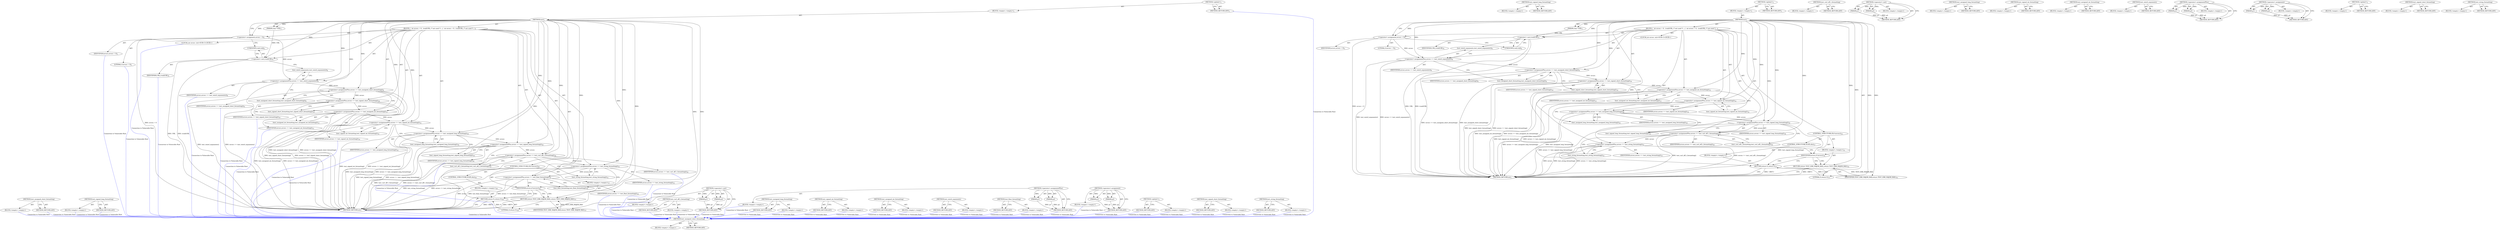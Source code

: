 digraph "test_string_formatting" {
vulnerable_91 [label=<(METHOD,test_unsigned_short_formatting)>];
vulnerable_92 [label=<(BLOCK,&lt;empty&gt;,&lt;empty&gt;)>];
vulnerable_93 [label=<(METHOD_RETURN,ANY)>];
vulnerable_106 [label=<(METHOD,test_signed_long_formatting)>];
vulnerable_107 [label=<(BLOCK,&lt;empty&gt;,&lt;empty&gt;)>];
vulnerable_108 [label=<(METHOD_RETURN,ANY)>];
vulnerable_6 [label=<(METHOD,&lt;global&gt;)<SUB>1</SUB>>];
vulnerable_7 [label=<(BLOCK,&lt;empty&gt;,&lt;empty&gt;)<SUB>1</SUB>>];
vulnerable_8 [label=<(METHOD,test)<SUB>1</SUB>>];
vulnerable_9 [label=<(PARAM,char *URL)<SUB>1</SUB>>];
vulnerable_10 [label=<(BLOCK,{
  int errors = 0;
  (void)URL; /* not used */...,{
  int errors = 0;
  (void)URL; /* not used */...)<SUB>2</SUB>>];
vulnerable_11 [label="<(LOCAL,int errors: int)<SUB>3</SUB>>"];
vulnerable_12 [label=<(&lt;operator&gt;.assignment,errors = 0)<SUB>3</SUB>>];
vulnerable_13 [label=<(IDENTIFIER,errors,errors = 0)<SUB>3</SUB>>];
vulnerable_14 [label=<(LITERAL,0,errors = 0)<SUB>3</SUB>>];
vulnerable_15 [label=<(&lt;operator&gt;.cast,(void)URL)<SUB>4</SUB>>];
vulnerable_16 [label=<(UNKNOWN,void,void)<SUB>4</SUB>>];
vulnerable_17 [label=<(IDENTIFIER,URL,(void)URL)<SUB>4</SUB>>];
vulnerable_18 [label=<(&lt;operator&gt;.assignmentPlus,errors += test_weird_arguments())<SUB>6</SUB>>];
vulnerable_19 [label=<(IDENTIFIER,errors,errors += test_weird_arguments())<SUB>6</SUB>>];
vulnerable_20 [label=<(test_weird_arguments,test_weird_arguments())<SUB>6</SUB>>];
vulnerable_21 [label=<(&lt;operator&gt;.assignmentPlus,errors += test_unsigned_short_formatting())<SUB>8</SUB>>];
vulnerable_22 [label=<(IDENTIFIER,errors,errors += test_unsigned_short_formatting())<SUB>8</SUB>>];
vulnerable_23 [label=<(test_unsigned_short_formatting,test_unsigned_short_formatting())<SUB>8</SUB>>];
vulnerable_24 [label=<(&lt;operator&gt;.assignmentPlus,errors += test_signed_short_formatting())<SUB>10</SUB>>];
vulnerable_25 [label=<(IDENTIFIER,errors,errors += test_signed_short_formatting())<SUB>10</SUB>>];
vulnerable_26 [label=<(test_signed_short_formatting,test_signed_short_formatting())<SUB>10</SUB>>];
vulnerable_27 [label=<(&lt;operator&gt;.assignmentPlus,errors += test_unsigned_int_formatting())<SUB>12</SUB>>];
vulnerable_28 [label=<(IDENTIFIER,errors,errors += test_unsigned_int_formatting())<SUB>12</SUB>>];
vulnerable_29 [label=<(test_unsigned_int_formatting,test_unsigned_int_formatting())<SUB>12</SUB>>];
vulnerable_30 [label=<(&lt;operator&gt;.assignmentPlus,errors += test_signed_int_formatting())<SUB>14</SUB>>];
vulnerable_31 [label=<(IDENTIFIER,errors,errors += test_signed_int_formatting())<SUB>14</SUB>>];
vulnerable_32 [label=<(test_signed_int_formatting,test_signed_int_formatting())<SUB>14</SUB>>];
vulnerable_33 [label=<(&lt;operator&gt;.assignmentPlus,errors += test_unsigned_long_formatting())<SUB>16</SUB>>];
vulnerable_34 [label=<(IDENTIFIER,errors,errors += test_unsigned_long_formatting())<SUB>16</SUB>>];
vulnerable_35 [label=<(test_unsigned_long_formatting,test_unsigned_long_formatting())<SUB>16</SUB>>];
vulnerable_36 [label=<(&lt;operator&gt;.assignmentPlus,errors += test_signed_long_formatting())<SUB>18</SUB>>];
vulnerable_37 [label=<(IDENTIFIER,errors,errors += test_signed_long_formatting())<SUB>18</SUB>>];
vulnerable_38 [label=<(test_signed_long_formatting,test_signed_long_formatting())<SUB>18</SUB>>];
vulnerable_39 [label=<(&lt;operator&gt;.assignmentPlus,errors += test_curl_off_t_formatting())<SUB>20</SUB>>];
vulnerable_40 [label=<(IDENTIFIER,errors,errors += test_curl_off_t_formatting())<SUB>20</SUB>>];
vulnerable_41 [label=<(test_curl_off_t_formatting,test_curl_off_t_formatting())<SUB>20</SUB>>];
vulnerable_42 [label=<(&lt;operator&gt;.assignmentPlus,errors += test_string_formatting())<SUB>22</SUB>>];
vulnerable_43 [label=<(IDENTIFIER,errors,errors += test_string_formatting())<SUB>22</SUB>>];
vulnerable_44 [label=<(test_string_formatting,test_string_formatting())<SUB>22</SUB>>];
vulnerable_45 [label=<(CONTROL_STRUCTURE,IF,if (errors))<SUB>24</SUB>>];
vulnerable_46 [label=<(IDENTIFIER,errors,if (errors))<SUB>24</SUB>>];
vulnerable_47 [label=<(BLOCK,&lt;empty&gt;,&lt;empty&gt;)<SUB>25</SUB>>];
vulnerable_48 [label=<(RETURN,return TEST_ERR_MAJOR_BAD;,return TEST_ERR_MAJOR_BAD;)<SUB>25</SUB>>];
vulnerable_49 [label=<(IDENTIFIER,TEST_ERR_MAJOR_BAD,return TEST_ERR_MAJOR_BAD;)<SUB>25</SUB>>];
vulnerable_50 [label=<(CONTROL_STRUCTURE,ELSE,else)<SUB>27</SUB>>];
vulnerable_51 [label=<(BLOCK,&lt;empty&gt;,&lt;empty&gt;)<SUB>27</SUB>>];
vulnerable_52 [label=<(RETURN,return 0;,return 0;)<SUB>27</SUB>>];
vulnerable_53 [label=<(LITERAL,0,return 0;)<SUB>27</SUB>>];
vulnerable_54 [label=<(METHOD_RETURN,int)<SUB>1</SUB>>];
vulnerable_56 [label=<(METHOD_RETURN,ANY)<SUB>1</SUB>>];
vulnerable_109 [label=<(METHOD,test_curl_off_t_formatting)>];
vulnerable_110 [label=<(BLOCK,&lt;empty&gt;,&lt;empty&gt;)>];
vulnerable_111 [label=<(METHOD_RETURN,ANY)>];
vulnerable_78 [label=<(METHOD,&lt;operator&gt;.cast)>];
vulnerable_79 [label=<(PARAM,p1)>];
vulnerable_80 [label=<(PARAM,p2)>];
vulnerable_81 [label=<(BLOCK,&lt;empty&gt;,&lt;empty&gt;)>];
vulnerable_82 [label=<(METHOD_RETURN,ANY)>];
vulnerable_103 [label=<(METHOD,test_unsigned_long_formatting)>];
vulnerable_104 [label=<(BLOCK,&lt;empty&gt;,&lt;empty&gt;)>];
vulnerable_105 [label=<(METHOD_RETURN,ANY)>];
vulnerable_100 [label=<(METHOD,test_signed_int_formatting)>];
vulnerable_101 [label=<(BLOCK,&lt;empty&gt;,&lt;empty&gt;)>];
vulnerable_102 [label=<(METHOD_RETURN,ANY)>];
vulnerable_97 [label=<(METHOD,test_unsigned_int_formatting)>];
vulnerable_98 [label=<(BLOCK,&lt;empty&gt;,&lt;empty&gt;)>];
vulnerable_99 [label=<(METHOD_RETURN,ANY)>];
vulnerable_88 [label=<(METHOD,test_weird_arguments)>];
vulnerable_89 [label=<(BLOCK,&lt;empty&gt;,&lt;empty&gt;)>];
vulnerable_90 [label=<(METHOD_RETURN,ANY)>];
vulnerable_83 [label=<(METHOD,&lt;operator&gt;.assignmentPlus)>];
vulnerable_84 [label=<(PARAM,p1)>];
vulnerable_85 [label=<(PARAM,p2)>];
vulnerable_86 [label=<(BLOCK,&lt;empty&gt;,&lt;empty&gt;)>];
vulnerable_87 [label=<(METHOD_RETURN,ANY)>];
vulnerable_73 [label=<(METHOD,&lt;operator&gt;.assignment)>];
vulnerable_74 [label=<(PARAM,p1)>];
vulnerable_75 [label=<(PARAM,p2)>];
vulnerable_76 [label=<(BLOCK,&lt;empty&gt;,&lt;empty&gt;)>];
vulnerable_77 [label=<(METHOD_RETURN,ANY)>];
vulnerable_67 [label=<(METHOD,&lt;global&gt;)<SUB>1</SUB>>];
vulnerable_68 [label=<(BLOCK,&lt;empty&gt;,&lt;empty&gt;)>];
vulnerable_69 [label=<(METHOD_RETURN,ANY)>];
vulnerable_94 [label=<(METHOD,test_signed_short_formatting)>];
vulnerable_95 [label=<(BLOCK,&lt;empty&gt;,&lt;empty&gt;)>];
vulnerable_96 [label=<(METHOD_RETURN,ANY)>];
vulnerable_112 [label=<(METHOD,test_string_formatting)>];
vulnerable_113 [label=<(BLOCK,&lt;empty&gt;,&lt;empty&gt;)>];
vulnerable_114 [label=<(METHOD_RETURN,ANY)>];
fixed_94 [label=<(METHOD,test_unsigned_short_formatting)>];
fixed_95 [label=<(BLOCK,&lt;empty&gt;,&lt;empty&gt;)>];
fixed_96 [label=<(METHOD_RETURN,ANY)>];
fixed_109 [label=<(METHOD,test_signed_long_formatting)>];
fixed_110 [label=<(BLOCK,&lt;empty&gt;,&lt;empty&gt;)>];
fixed_111 [label=<(METHOD_RETURN,ANY)>];
fixed_6 [label=<(METHOD,&lt;global&gt;)<SUB>1</SUB>>];
fixed_7 [label=<(BLOCK,&lt;empty&gt;,&lt;empty&gt;)<SUB>1</SUB>>];
fixed_8 [label=<(METHOD,test)<SUB>1</SUB>>];
fixed_9 [label=<(PARAM,char *URL)<SUB>1</SUB>>];
fixed_10 [label=<(BLOCK,{
  int errors = 0;
  (void)URL; /* not used */...,{
  int errors = 0;
  (void)URL; /* not used */...)<SUB>2</SUB>>];
fixed_11 [label="<(LOCAL,int errors: int)<SUB>3</SUB>>"];
fixed_12 [label=<(&lt;operator&gt;.assignment,errors = 0)<SUB>3</SUB>>];
fixed_13 [label=<(IDENTIFIER,errors,errors = 0)<SUB>3</SUB>>];
fixed_14 [label=<(LITERAL,0,errors = 0)<SUB>3</SUB>>];
fixed_15 [label=<(&lt;operator&gt;.cast,(void)URL)<SUB>4</SUB>>];
fixed_16 [label=<(UNKNOWN,void,void)<SUB>4</SUB>>];
fixed_17 [label=<(IDENTIFIER,URL,(void)URL)<SUB>4</SUB>>];
fixed_18 [label=<(&lt;operator&gt;.assignmentPlus,errors += test_weird_arguments())<SUB>6</SUB>>];
fixed_19 [label=<(IDENTIFIER,errors,errors += test_weird_arguments())<SUB>6</SUB>>];
fixed_20 [label=<(test_weird_arguments,test_weird_arguments())<SUB>6</SUB>>];
fixed_21 [label=<(&lt;operator&gt;.assignmentPlus,errors += test_unsigned_short_formatting())<SUB>8</SUB>>];
fixed_22 [label=<(IDENTIFIER,errors,errors += test_unsigned_short_formatting())<SUB>8</SUB>>];
fixed_23 [label=<(test_unsigned_short_formatting,test_unsigned_short_formatting())<SUB>8</SUB>>];
fixed_24 [label=<(&lt;operator&gt;.assignmentPlus,errors += test_signed_short_formatting())<SUB>10</SUB>>];
fixed_25 [label=<(IDENTIFIER,errors,errors += test_signed_short_formatting())<SUB>10</SUB>>];
fixed_26 [label=<(test_signed_short_formatting,test_signed_short_formatting())<SUB>10</SUB>>];
fixed_27 [label=<(&lt;operator&gt;.assignmentPlus,errors += test_unsigned_int_formatting())<SUB>12</SUB>>];
fixed_28 [label=<(IDENTIFIER,errors,errors += test_unsigned_int_formatting())<SUB>12</SUB>>];
fixed_29 [label=<(test_unsigned_int_formatting,test_unsigned_int_formatting())<SUB>12</SUB>>];
fixed_30 [label=<(&lt;operator&gt;.assignmentPlus,errors += test_signed_int_formatting())<SUB>14</SUB>>];
fixed_31 [label=<(IDENTIFIER,errors,errors += test_signed_int_formatting())<SUB>14</SUB>>];
fixed_32 [label=<(test_signed_int_formatting,test_signed_int_formatting())<SUB>14</SUB>>];
fixed_33 [label=<(&lt;operator&gt;.assignmentPlus,errors += test_unsigned_long_formatting())<SUB>16</SUB>>];
fixed_34 [label=<(IDENTIFIER,errors,errors += test_unsigned_long_formatting())<SUB>16</SUB>>];
fixed_35 [label=<(test_unsigned_long_formatting,test_unsigned_long_formatting())<SUB>16</SUB>>];
fixed_36 [label=<(&lt;operator&gt;.assignmentPlus,errors += test_signed_long_formatting())<SUB>18</SUB>>];
fixed_37 [label=<(IDENTIFIER,errors,errors += test_signed_long_formatting())<SUB>18</SUB>>];
fixed_38 [label=<(test_signed_long_formatting,test_signed_long_formatting())<SUB>18</SUB>>];
fixed_39 [label=<(&lt;operator&gt;.assignmentPlus,errors += test_curl_off_t_formatting())<SUB>20</SUB>>];
fixed_40 [label=<(IDENTIFIER,errors,errors += test_curl_off_t_formatting())<SUB>20</SUB>>];
fixed_41 [label=<(test_curl_off_t_formatting,test_curl_off_t_formatting())<SUB>20</SUB>>];
fixed_42 [label=<(&lt;operator&gt;.assignmentPlus,errors += test_string_formatting())<SUB>22</SUB>>];
fixed_43 [label=<(IDENTIFIER,errors,errors += test_string_formatting())<SUB>22</SUB>>];
fixed_44 [label=<(test_string_formatting,test_string_formatting())<SUB>22</SUB>>];
fixed_45 [label=<(&lt;operator&gt;.assignmentPlus,errors += test_float_formatting())<SUB>24</SUB>>];
fixed_46 [label=<(IDENTIFIER,errors,errors += test_float_formatting())<SUB>24</SUB>>];
fixed_47 [label=<(test_float_formatting,test_float_formatting())<SUB>24</SUB>>];
fixed_48 [label=<(CONTROL_STRUCTURE,IF,if (errors))<SUB>26</SUB>>];
fixed_49 [label=<(IDENTIFIER,errors,if (errors))<SUB>26</SUB>>];
fixed_50 [label=<(BLOCK,&lt;empty&gt;,&lt;empty&gt;)<SUB>27</SUB>>];
fixed_51 [label=<(RETURN,return TEST_ERR_MAJOR_BAD;,return TEST_ERR_MAJOR_BAD;)<SUB>27</SUB>>];
fixed_52 [label=<(IDENTIFIER,TEST_ERR_MAJOR_BAD,return TEST_ERR_MAJOR_BAD;)<SUB>27</SUB>>];
fixed_53 [label=<(CONTROL_STRUCTURE,ELSE,else)<SUB>29</SUB>>];
fixed_54 [label=<(BLOCK,&lt;empty&gt;,&lt;empty&gt;)<SUB>29</SUB>>];
fixed_55 [label=<(RETURN,return 0;,return 0;)<SUB>29</SUB>>];
fixed_56 [label=<(LITERAL,0,return 0;)<SUB>29</SUB>>];
fixed_57 [label=<(METHOD_RETURN,int)<SUB>1</SUB>>];
fixed_59 [label=<(METHOD_RETURN,ANY)<SUB>1</SUB>>];
fixed_112 [label=<(METHOD,test_curl_off_t_formatting)>];
fixed_113 [label=<(BLOCK,&lt;empty&gt;,&lt;empty&gt;)>];
fixed_114 [label=<(METHOD_RETURN,ANY)>];
fixed_81 [label=<(METHOD,&lt;operator&gt;.cast)>];
fixed_82 [label=<(PARAM,p1)>];
fixed_83 [label=<(PARAM,p2)>];
fixed_84 [label=<(BLOCK,&lt;empty&gt;,&lt;empty&gt;)>];
fixed_85 [label=<(METHOD_RETURN,ANY)>];
fixed_106 [label=<(METHOD,test_unsigned_long_formatting)>];
fixed_107 [label=<(BLOCK,&lt;empty&gt;,&lt;empty&gt;)>];
fixed_108 [label=<(METHOD_RETURN,ANY)>];
fixed_103 [label=<(METHOD,test_signed_int_formatting)>];
fixed_104 [label=<(BLOCK,&lt;empty&gt;,&lt;empty&gt;)>];
fixed_105 [label=<(METHOD_RETURN,ANY)>];
fixed_100 [label=<(METHOD,test_unsigned_int_formatting)>];
fixed_101 [label=<(BLOCK,&lt;empty&gt;,&lt;empty&gt;)>];
fixed_102 [label=<(METHOD_RETURN,ANY)>];
fixed_91 [label=<(METHOD,test_weird_arguments)>];
fixed_92 [label=<(BLOCK,&lt;empty&gt;,&lt;empty&gt;)>];
fixed_93 [label=<(METHOD_RETURN,ANY)>];
fixed_118 [label=<(METHOD,test_float_formatting)>];
fixed_119 [label=<(BLOCK,&lt;empty&gt;,&lt;empty&gt;)>];
fixed_120 [label=<(METHOD_RETURN,ANY)>];
fixed_86 [label=<(METHOD,&lt;operator&gt;.assignmentPlus)>];
fixed_87 [label=<(PARAM,p1)>];
fixed_88 [label=<(PARAM,p2)>];
fixed_89 [label=<(BLOCK,&lt;empty&gt;,&lt;empty&gt;)>];
fixed_90 [label=<(METHOD_RETURN,ANY)>];
fixed_76 [label=<(METHOD,&lt;operator&gt;.assignment)>];
fixed_77 [label=<(PARAM,p1)>];
fixed_78 [label=<(PARAM,p2)>];
fixed_79 [label=<(BLOCK,&lt;empty&gt;,&lt;empty&gt;)>];
fixed_80 [label=<(METHOD_RETURN,ANY)>];
fixed_70 [label=<(METHOD,&lt;global&gt;)<SUB>1</SUB>>];
fixed_71 [label=<(BLOCK,&lt;empty&gt;,&lt;empty&gt;)>];
fixed_72 [label=<(METHOD_RETURN,ANY)>];
fixed_97 [label=<(METHOD,test_signed_short_formatting)>];
fixed_98 [label=<(BLOCK,&lt;empty&gt;,&lt;empty&gt;)>];
fixed_99 [label=<(METHOD_RETURN,ANY)>];
fixed_115 [label=<(METHOD,test_string_formatting)>];
fixed_116 [label=<(BLOCK,&lt;empty&gt;,&lt;empty&gt;)>];
fixed_117 [label=<(METHOD_RETURN,ANY)>];
vulnerable_91 -> vulnerable_92  [key=0, label="AST: "];
vulnerable_91 -> vulnerable_93  [key=0, label="AST: "];
vulnerable_91 -> vulnerable_93  [key=1, label="CFG: "];
vulnerable_106 -> vulnerable_107  [key=0, label="AST: "];
vulnerable_106 -> vulnerable_108  [key=0, label="AST: "];
vulnerable_106 -> vulnerable_108  [key=1, label="CFG: "];
vulnerable_6 -> vulnerable_7  [key=0, label="AST: "];
vulnerable_6 -> vulnerable_56  [key=0, label="AST: "];
vulnerable_6 -> vulnerable_56  [key=1, label="CFG: "];
vulnerable_7 -> vulnerable_8  [key=0, label="AST: "];
vulnerable_8 -> vulnerable_9  [key=0, label="AST: "];
vulnerable_8 -> vulnerable_9  [key=1, label="DDG: "];
vulnerable_8 -> vulnerable_10  [key=0, label="AST: "];
vulnerable_8 -> vulnerable_54  [key=0, label="AST: "];
vulnerable_8 -> vulnerable_12  [key=0, label="CFG: "];
vulnerable_8 -> vulnerable_12  [key=1, label="DDG: "];
vulnerable_8 -> vulnerable_15  [key=0, label="DDG: "];
vulnerable_8 -> vulnerable_18  [key=0, label="DDG: "];
vulnerable_8 -> vulnerable_21  [key=0, label="DDG: "];
vulnerable_8 -> vulnerable_24  [key=0, label="DDG: "];
vulnerable_8 -> vulnerable_27  [key=0, label="DDG: "];
vulnerable_8 -> vulnerable_30  [key=0, label="DDG: "];
vulnerable_8 -> vulnerable_33  [key=0, label="DDG: "];
vulnerable_8 -> vulnerable_36  [key=0, label="DDG: "];
vulnerable_8 -> vulnerable_39  [key=0, label="DDG: "];
vulnerable_8 -> vulnerable_42  [key=0, label="DDG: "];
vulnerable_8 -> vulnerable_46  [key=0, label="DDG: "];
vulnerable_8 -> vulnerable_48  [key=0, label="DDG: "];
vulnerable_8 -> vulnerable_49  [key=0, label="DDG: "];
vulnerable_8 -> vulnerable_52  [key=0, label="DDG: "];
vulnerable_8 -> vulnerable_53  [key=0, label="DDG: "];
vulnerable_9 -> vulnerable_15  [key=0, label="DDG: URL"];
vulnerable_10 -> vulnerable_11  [key=0, label="AST: "];
vulnerable_10 -> vulnerable_12  [key=0, label="AST: "];
vulnerable_10 -> vulnerable_15  [key=0, label="AST: "];
vulnerable_10 -> vulnerable_18  [key=0, label="AST: "];
vulnerable_10 -> vulnerable_21  [key=0, label="AST: "];
vulnerable_10 -> vulnerable_24  [key=0, label="AST: "];
vulnerable_10 -> vulnerable_27  [key=0, label="AST: "];
vulnerable_10 -> vulnerable_30  [key=0, label="AST: "];
vulnerable_10 -> vulnerable_33  [key=0, label="AST: "];
vulnerable_10 -> vulnerable_36  [key=0, label="AST: "];
vulnerable_10 -> vulnerable_39  [key=0, label="AST: "];
vulnerable_10 -> vulnerable_42  [key=0, label="AST: "];
vulnerable_10 -> vulnerable_45  [key=0, label="AST: "];
vulnerable_12 -> vulnerable_13  [key=0, label="AST: "];
vulnerable_12 -> vulnerable_14  [key=0, label="AST: "];
vulnerable_12 -> vulnerable_16  [key=0, label="CFG: "];
vulnerable_12 -> vulnerable_54  [key=0, label="DDG: errors = 0"];
vulnerable_12 -> vulnerable_18  [key=0, label="DDG: errors"];
vulnerable_15 -> vulnerable_16  [key=0, label="AST: "];
vulnerable_15 -> vulnerable_17  [key=0, label="AST: "];
vulnerable_15 -> vulnerable_20  [key=0, label="CFG: "];
vulnerable_15 -> vulnerable_54  [key=0, label="DDG: URL"];
vulnerable_15 -> vulnerable_54  [key=1, label="DDG: (void)URL"];
vulnerable_16 -> vulnerable_15  [key=0, label="CFG: "];
vulnerable_18 -> vulnerable_19  [key=0, label="AST: "];
vulnerable_18 -> vulnerable_20  [key=0, label="AST: "];
vulnerable_18 -> vulnerable_23  [key=0, label="CFG: "];
vulnerable_18 -> vulnerable_54  [key=0, label="DDG: test_weird_arguments()"];
vulnerable_18 -> vulnerable_54  [key=1, label="DDG: errors += test_weird_arguments()"];
vulnerable_18 -> vulnerable_21  [key=0, label="DDG: errors"];
vulnerable_20 -> vulnerable_18  [key=0, label="CFG: "];
vulnerable_21 -> vulnerable_22  [key=0, label="AST: "];
vulnerable_21 -> vulnerable_23  [key=0, label="AST: "];
vulnerable_21 -> vulnerable_26  [key=0, label="CFG: "];
vulnerable_21 -> vulnerable_54  [key=0, label="DDG: test_unsigned_short_formatting()"];
vulnerable_21 -> vulnerable_54  [key=1, label="DDG: errors += test_unsigned_short_formatting()"];
vulnerable_21 -> vulnerable_24  [key=0, label="DDG: errors"];
vulnerable_23 -> vulnerable_21  [key=0, label="CFG: "];
vulnerable_24 -> vulnerable_25  [key=0, label="AST: "];
vulnerable_24 -> vulnerable_26  [key=0, label="AST: "];
vulnerable_24 -> vulnerable_29  [key=0, label="CFG: "];
vulnerable_24 -> vulnerable_54  [key=0, label="DDG: test_signed_short_formatting()"];
vulnerable_24 -> vulnerable_54  [key=1, label="DDG: errors += test_signed_short_formatting()"];
vulnerable_24 -> vulnerable_27  [key=0, label="DDG: errors"];
vulnerable_26 -> vulnerable_24  [key=0, label="CFG: "];
vulnerable_27 -> vulnerable_28  [key=0, label="AST: "];
vulnerable_27 -> vulnerable_29  [key=0, label="AST: "];
vulnerable_27 -> vulnerable_32  [key=0, label="CFG: "];
vulnerable_27 -> vulnerable_54  [key=0, label="DDG: test_unsigned_int_formatting()"];
vulnerable_27 -> vulnerable_54  [key=1, label="DDG: errors += test_unsigned_int_formatting()"];
vulnerable_27 -> vulnerable_30  [key=0, label="DDG: errors"];
vulnerable_29 -> vulnerable_27  [key=0, label="CFG: "];
vulnerable_30 -> vulnerable_31  [key=0, label="AST: "];
vulnerable_30 -> vulnerable_32  [key=0, label="AST: "];
vulnerable_30 -> vulnerable_35  [key=0, label="CFG: "];
vulnerable_30 -> vulnerable_54  [key=0, label="DDG: test_signed_int_formatting()"];
vulnerable_30 -> vulnerable_54  [key=1, label="DDG: errors += test_signed_int_formatting()"];
vulnerable_30 -> vulnerable_33  [key=0, label="DDG: errors"];
vulnerable_32 -> vulnerable_30  [key=0, label="CFG: "];
vulnerable_33 -> vulnerable_34  [key=0, label="AST: "];
vulnerable_33 -> vulnerable_35  [key=0, label="AST: "];
vulnerable_33 -> vulnerable_38  [key=0, label="CFG: "];
vulnerable_33 -> vulnerable_54  [key=0, label="DDG: test_unsigned_long_formatting()"];
vulnerable_33 -> vulnerable_54  [key=1, label="DDG: errors += test_unsigned_long_formatting()"];
vulnerable_33 -> vulnerable_36  [key=0, label="DDG: errors"];
vulnerable_35 -> vulnerable_33  [key=0, label="CFG: "];
vulnerable_36 -> vulnerable_37  [key=0, label="AST: "];
vulnerable_36 -> vulnerable_38  [key=0, label="AST: "];
vulnerable_36 -> vulnerable_41  [key=0, label="CFG: "];
vulnerable_36 -> vulnerable_54  [key=0, label="DDG: test_signed_long_formatting()"];
vulnerable_36 -> vulnerable_54  [key=1, label="DDG: errors += test_signed_long_formatting()"];
vulnerable_36 -> vulnerable_39  [key=0, label="DDG: errors"];
vulnerable_38 -> vulnerable_36  [key=0, label="CFG: "];
vulnerable_39 -> vulnerable_40  [key=0, label="AST: "];
vulnerable_39 -> vulnerable_41  [key=0, label="AST: "];
vulnerable_39 -> vulnerable_44  [key=0, label="CFG: "];
vulnerable_39 -> vulnerable_54  [key=0, label="DDG: test_curl_off_t_formatting()"];
vulnerable_39 -> vulnerable_54  [key=1, label="DDG: errors += test_curl_off_t_formatting()"];
vulnerable_39 -> vulnerable_42  [key=0, label="DDG: errors"];
vulnerable_41 -> vulnerable_39  [key=0, label="CFG: "];
vulnerable_42 -> vulnerable_43  [key=0, label="AST: "];
vulnerable_42 -> vulnerable_44  [key=0, label="AST: "];
vulnerable_42 -> vulnerable_46  [key=0, label="CFG: "];
vulnerable_42 -> vulnerable_54  [key=0, label="DDG: errors"];
vulnerable_42 -> vulnerable_54  [key=1, label="DDG: test_string_formatting()"];
vulnerable_42 -> vulnerable_54  [key=2, label="DDG: errors += test_string_formatting()"];
vulnerable_44 -> vulnerable_42  [key=0, label="CFG: "];
vulnerable_45 -> vulnerable_46  [key=0, label="AST: "];
vulnerable_45 -> vulnerable_47  [key=0, label="AST: "];
vulnerable_45 -> vulnerable_50  [key=0, label="AST: "];
vulnerable_46 -> vulnerable_48  [key=0, label="CFG: "];
vulnerable_46 -> vulnerable_48  [key=1, label="CDG: "];
vulnerable_46 -> vulnerable_52  [key=0, label="CFG: "];
vulnerable_46 -> vulnerable_52  [key=1, label="CDG: "];
vulnerable_47 -> vulnerable_48  [key=0, label="AST: "];
vulnerable_48 -> vulnerable_49  [key=0, label="AST: "];
vulnerable_48 -> vulnerable_54  [key=0, label="CFG: "];
vulnerable_48 -> vulnerable_54  [key=1, label="DDG: &lt;RET&gt;"];
vulnerable_49 -> vulnerable_48  [key=0, label="DDG: TEST_ERR_MAJOR_BAD"];
vulnerable_50 -> vulnerable_51  [key=0, label="AST: "];
vulnerable_51 -> vulnerable_52  [key=0, label="AST: "];
vulnerable_52 -> vulnerable_53  [key=0, label="AST: "];
vulnerable_52 -> vulnerable_54  [key=0, label="CFG: "];
vulnerable_52 -> vulnerable_54  [key=1, label="DDG: &lt;RET&gt;"];
vulnerable_53 -> vulnerable_52  [key=0, label="DDG: 0"];
vulnerable_109 -> vulnerable_110  [key=0, label="AST: "];
vulnerable_109 -> vulnerable_111  [key=0, label="AST: "];
vulnerable_109 -> vulnerable_111  [key=1, label="CFG: "];
vulnerable_78 -> vulnerable_79  [key=0, label="AST: "];
vulnerable_78 -> vulnerable_79  [key=1, label="DDG: "];
vulnerable_78 -> vulnerable_81  [key=0, label="AST: "];
vulnerable_78 -> vulnerable_80  [key=0, label="AST: "];
vulnerable_78 -> vulnerable_80  [key=1, label="DDG: "];
vulnerable_78 -> vulnerable_82  [key=0, label="AST: "];
vulnerable_78 -> vulnerable_82  [key=1, label="CFG: "];
vulnerable_79 -> vulnerable_82  [key=0, label="DDG: p1"];
vulnerable_80 -> vulnerable_82  [key=0, label="DDG: p2"];
vulnerable_103 -> vulnerable_104  [key=0, label="AST: "];
vulnerable_103 -> vulnerable_105  [key=0, label="AST: "];
vulnerable_103 -> vulnerable_105  [key=1, label="CFG: "];
vulnerable_100 -> vulnerable_101  [key=0, label="AST: "];
vulnerable_100 -> vulnerable_102  [key=0, label="AST: "];
vulnerable_100 -> vulnerable_102  [key=1, label="CFG: "];
vulnerable_97 -> vulnerable_98  [key=0, label="AST: "];
vulnerable_97 -> vulnerable_99  [key=0, label="AST: "];
vulnerable_97 -> vulnerable_99  [key=1, label="CFG: "];
vulnerable_88 -> vulnerable_89  [key=0, label="AST: "];
vulnerable_88 -> vulnerable_90  [key=0, label="AST: "];
vulnerable_88 -> vulnerable_90  [key=1, label="CFG: "];
vulnerable_83 -> vulnerable_84  [key=0, label="AST: "];
vulnerable_83 -> vulnerable_84  [key=1, label="DDG: "];
vulnerable_83 -> vulnerable_86  [key=0, label="AST: "];
vulnerable_83 -> vulnerable_85  [key=0, label="AST: "];
vulnerable_83 -> vulnerable_85  [key=1, label="DDG: "];
vulnerable_83 -> vulnerable_87  [key=0, label="AST: "];
vulnerable_83 -> vulnerable_87  [key=1, label="CFG: "];
vulnerable_84 -> vulnerable_87  [key=0, label="DDG: p1"];
vulnerable_85 -> vulnerable_87  [key=0, label="DDG: p2"];
vulnerable_73 -> vulnerable_74  [key=0, label="AST: "];
vulnerable_73 -> vulnerable_74  [key=1, label="DDG: "];
vulnerable_73 -> vulnerable_76  [key=0, label="AST: "];
vulnerable_73 -> vulnerable_75  [key=0, label="AST: "];
vulnerable_73 -> vulnerable_75  [key=1, label="DDG: "];
vulnerable_73 -> vulnerable_77  [key=0, label="AST: "];
vulnerable_73 -> vulnerable_77  [key=1, label="CFG: "];
vulnerable_74 -> vulnerable_77  [key=0, label="DDG: p1"];
vulnerable_75 -> vulnerable_77  [key=0, label="DDG: p2"];
vulnerable_67 -> vulnerable_68  [key=0, label="AST: "];
vulnerable_67 -> vulnerable_69  [key=0, label="AST: "];
vulnerable_67 -> vulnerable_69  [key=1, label="CFG: "];
vulnerable_94 -> vulnerable_95  [key=0, label="AST: "];
vulnerable_94 -> vulnerable_96  [key=0, label="AST: "];
vulnerable_94 -> vulnerable_96  [key=1, label="CFG: "];
vulnerable_112 -> vulnerable_113  [key=0, label="AST: "];
vulnerable_112 -> vulnerable_114  [key=0, label="AST: "];
vulnerable_112 -> vulnerable_114  [key=1, label="CFG: "];
fixed_94 -> fixed_95  [key=0, label="AST: "];
fixed_94 -> fixed_96  [key=0, label="AST: "];
fixed_94 -> fixed_96  [key=1, label="CFG: "];
fixed_95 -> vulnerable_91  [color=blue, key=0, label="Connection to Vulnerable Root", penwidth="2.0", style=dashed];
fixed_96 -> vulnerable_91  [color=blue, key=0, label="Connection to Vulnerable Root", penwidth="2.0", style=dashed];
fixed_109 -> fixed_110  [key=0, label="AST: "];
fixed_109 -> fixed_111  [key=0, label="AST: "];
fixed_109 -> fixed_111  [key=1, label="CFG: "];
fixed_110 -> vulnerable_91  [color=blue, key=0, label="Connection to Vulnerable Root", penwidth="2.0", style=dashed];
fixed_111 -> vulnerable_91  [color=blue, key=0, label="Connection to Vulnerable Root", penwidth="2.0", style=dashed];
fixed_6 -> fixed_7  [key=0, label="AST: "];
fixed_6 -> fixed_59  [key=0, label="AST: "];
fixed_6 -> fixed_59  [key=1, label="CFG: "];
fixed_7 -> fixed_8  [key=0, label="AST: "];
fixed_8 -> fixed_9  [key=0, label="AST: "];
fixed_8 -> fixed_9  [key=1, label="DDG: "];
fixed_8 -> fixed_10  [key=0, label="AST: "];
fixed_8 -> fixed_57  [key=0, label="AST: "];
fixed_8 -> fixed_12  [key=0, label="CFG: "];
fixed_8 -> fixed_12  [key=1, label="DDG: "];
fixed_8 -> fixed_15  [key=0, label="DDG: "];
fixed_8 -> fixed_18  [key=0, label="DDG: "];
fixed_8 -> fixed_21  [key=0, label="DDG: "];
fixed_8 -> fixed_24  [key=0, label="DDG: "];
fixed_8 -> fixed_27  [key=0, label="DDG: "];
fixed_8 -> fixed_30  [key=0, label="DDG: "];
fixed_8 -> fixed_33  [key=0, label="DDG: "];
fixed_8 -> fixed_36  [key=0, label="DDG: "];
fixed_8 -> fixed_39  [key=0, label="DDG: "];
fixed_8 -> fixed_42  [key=0, label="DDG: "];
fixed_8 -> fixed_45  [key=0, label="DDG: "];
fixed_8 -> fixed_49  [key=0, label="DDG: "];
fixed_8 -> fixed_51  [key=0, label="DDG: "];
fixed_8 -> fixed_52  [key=0, label="DDG: "];
fixed_8 -> fixed_55  [key=0, label="DDG: "];
fixed_8 -> fixed_56  [key=0, label="DDG: "];
fixed_9 -> fixed_15  [key=0, label="DDG: URL"];
fixed_10 -> fixed_11  [key=0, label="AST: "];
fixed_10 -> fixed_12  [key=0, label="AST: "];
fixed_10 -> fixed_15  [key=0, label="AST: "];
fixed_10 -> fixed_18  [key=0, label="AST: "];
fixed_10 -> fixed_21  [key=0, label="AST: "];
fixed_10 -> fixed_24  [key=0, label="AST: "];
fixed_10 -> fixed_27  [key=0, label="AST: "];
fixed_10 -> fixed_30  [key=0, label="AST: "];
fixed_10 -> fixed_33  [key=0, label="AST: "];
fixed_10 -> fixed_36  [key=0, label="AST: "];
fixed_10 -> fixed_39  [key=0, label="AST: "];
fixed_10 -> fixed_42  [key=0, label="AST: "];
fixed_10 -> fixed_45  [key=0, label="AST: "];
fixed_10 -> fixed_48  [key=0, label="AST: "];
fixed_11 -> vulnerable_91  [color=blue, key=0, label="Connection to Vulnerable Root", penwidth="2.0", style=dashed];
fixed_12 -> fixed_13  [key=0, label="AST: "];
fixed_12 -> fixed_14  [key=0, label="AST: "];
fixed_12 -> fixed_16  [key=0, label="CFG: "];
fixed_12 -> fixed_57  [key=0, label="DDG: errors = 0"];
fixed_12 -> fixed_18  [key=0, label="DDG: errors"];
fixed_13 -> vulnerable_91  [color=blue, key=0, label="Connection to Vulnerable Root", penwidth="2.0", style=dashed];
fixed_14 -> vulnerable_91  [color=blue, key=0, label="Connection to Vulnerable Root", penwidth="2.0", style=dashed];
fixed_15 -> fixed_16  [key=0, label="AST: "];
fixed_15 -> fixed_17  [key=0, label="AST: "];
fixed_15 -> fixed_20  [key=0, label="CFG: "];
fixed_15 -> fixed_57  [key=0, label="DDG: URL"];
fixed_15 -> fixed_57  [key=1, label="DDG: (void)URL"];
fixed_16 -> fixed_15  [key=0, label="CFG: "];
fixed_17 -> vulnerable_91  [color=blue, key=0, label="Connection to Vulnerable Root", penwidth="2.0", style=dashed];
fixed_18 -> fixed_19  [key=0, label="AST: "];
fixed_18 -> fixed_20  [key=0, label="AST: "];
fixed_18 -> fixed_23  [key=0, label="CFG: "];
fixed_18 -> fixed_57  [key=0, label="DDG: test_weird_arguments()"];
fixed_18 -> fixed_57  [key=1, label="DDG: errors += test_weird_arguments()"];
fixed_18 -> fixed_21  [key=0, label="DDG: errors"];
fixed_19 -> vulnerable_91  [color=blue, key=0, label="Connection to Vulnerable Root", penwidth="2.0", style=dashed];
fixed_20 -> fixed_18  [key=0, label="CFG: "];
fixed_21 -> fixed_22  [key=0, label="AST: "];
fixed_21 -> fixed_23  [key=0, label="AST: "];
fixed_21 -> fixed_26  [key=0, label="CFG: "];
fixed_21 -> fixed_57  [key=0, label="DDG: test_unsigned_short_formatting()"];
fixed_21 -> fixed_57  [key=1, label="DDG: errors += test_unsigned_short_formatting()"];
fixed_21 -> fixed_24  [key=0, label="DDG: errors"];
fixed_22 -> vulnerable_91  [color=blue, key=0, label="Connection to Vulnerable Root", penwidth="2.0", style=dashed];
fixed_23 -> fixed_21  [key=0, label="CFG: "];
fixed_24 -> fixed_25  [key=0, label="AST: "];
fixed_24 -> fixed_26  [key=0, label="AST: "];
fixed_24 -> fixed_29  [key=0, label="CFG: "];
fixed_24 -> fixed_57  [key=0, label="DDG: test_signed_short_formatting()"];
fixed_24 -> fixed_57  [key=1, label="DDG: errors += test_signed_short_formatting()"];
fixed_24 -> fixed_27  [key=0, label="DDG: errors"];
fixed_25 -> vulnerable_91  [color=blue, key=0, label="Connection to Vulnerable Root", penwidth="2.0", style=dashed];
fixed_26 -> fixed_24  [key=0, label="CFG: "];
fixed_27 -> fixed_28  [key=0, label="AST: "];
fixed_27 -> fixed_29  [key=0, label="AST: "];
fixed_27 -> fixed_32  [key=0, label="CFG: "];
fixed_27 -> fixed_57  [key=0, label="DDG: test_unsigned_int_formatting()"];
fixed_27 -> fixed_57  [key=1, label="DDG: errors += test_unsigned_int_formatting()"];
fixed_27 -> fixed_30  [key=0, label="DDG: errors"];
fixed_28 -> vulnerable_91  [color=blue, key=0, label="Connection to Vulnerable Root", penwidth="2.0", style=dashed];
fixed_29 -> fixed_27  [key=0, label="CFG: "];
fixed_30 -> fixed_31  [key=0, label="AST: "];
fixed_30 -> fixed_32  [key=0, label="AST: "];
fixed_30 -> fixed_35  [key=0, label="CFG: "];
fixed_30 -> fixed_57  [key=0, label="DDG: test_signed_int_formatting()"];
fixed_30 -> fixed_57  [key=1, label="DDG: errors += test_signed_int_formatting()"];
fixed_30 -> fixed_33  [key=0, label="DDG: errors"];
fixed_31 -> vulnerable_91  [color=blue, key=0, label="Connection to Vulnerable Root", penwidth="2.0", style=dashed];
fixed_32 -> fixed_30  [key=0, label="CFG: "];
fixed_33 -> fixed_34  [key=0, label="AST: "];
fixed_33 -> fixed_35  [key=0, label="AST: "];
fixed_33 -> fixed_38  [key=0, label="CFG: "];
fixed_33 -> fixed_57  [key=0, label="DDG: test_unsigned_long_formatting()"];
fixed_33 -> fixed_57  [key=1, label="DDG: errors += test_unsigned_long_formatting()"];
fixed_33 -> fixed_36  [key=0, label="DDG: errors"];
fixed_34 -> vulnerable_91  [color=blue, key=0, label="Connection to Vulnerable Root", penwidth="2.0", style=dashed];
fixed_35 -> fixed_33  [key=0, label="CFG: "];
fixed_36 -> fixed_37  [key=0, label="AST: "];
fixed_36 -> fixed_38  [key=0, label="AST: "];
fixed_36 -> fixed_41  [key=0, label="CFG: "];
fixed_36 -> fixed_57  [key=0, label="DDG: test_signed_long_formatting()"];
fixed_36 -> fixed_57  [key=1, label="DDG: errors += test_signed_long_formatting()"];
fixed_36 -> fixed_39  [key=0, label="DDG: errors"];
fixed_37 -> vulnerable_91  [color=blue, key=0, label="Connection to Vulnerable Root", penwidth="2.0", style=dashed];
fixed_38 -> fixed_36  [key=0, label="CFG: "];
fixed_39 -> fixed_40  [key=0, label="AST: "];
fixed_39 -> fixed_41  [key=0, label="AST: "];
fixed_39 -> fixed_44  [key=0, label="CFG: "];
fixed_39 -> fixed_57  [key=0, label="DDG: test_curl_off_t_formatting()"];
fixed_39 -> fixed_57  [key=1, label="DDG: errors += test_curl_off_t_formatting()"];
fixed_39 -> fixed_42  [key=0, label="DDG: errors"];
fixed_40 -> vulnerable_91  [color=blue, key=0, label="Connection to Vulnerable Root", penwidth="2.0", style=dashed];
fixed_41 -> fixed_39  [key=0, label="CFG: "];
fixed_42 -> fixed_43  [key=0, label="AST: "];
fixed_42 -> fixed_44  [key=0, label="AST: "];
fixed_42 -> fixed_47  [key=0, label="CFG: "];
fixed_42 -> fixed_57  [key=0, label="DDG: test_string_formatting()"];
fixed_42 -> fixed_57  [key=1, label="DDG: errors += test_string_formatting()"];
fixed_42 -> fixed_45  [key=0, label="DDG: errors"];
fixed_43 -> vulnerable_91  [color=blue, key=0, label="Connection to Vulnerable Root", penwidth="2.0", style=dashed];
fixed_44 -> fixed_42  [key=0, label="CFG: "];
fixed_45 -> fixed_46  [key=0, label="AST: "];
fixed_45 -> fixed_47  [key=0, label="AST: "];
fixed_45 -> fixed_49  [key=0, label="CFG: "];
fixed_45 -> fixed_57  [key=0, label="DDG: errors"];
fixed_45 -> fixed_57  [key=1, label="DDG: test_float_formatting()"];
fixed_45 -> fixed_57  [key=2, label="DDG: errors += test_float_formatting()"];
fixed_46 -> vulnerable_91  [color=blue, key=0, label="Connection to Vulnerable Root", penwidth="2.0", style=dashed];
fixed_47 -> fixed_45  [key=0, label="CFG: "];
fixed_48 -> fixed_49  [key=0, label="AST: "];
fixed_48 -> fixed_50  [key=0, label="AST: "];
fixed_48 -> fixed_53  [key=0, label="AST: "];
fixed_49 -> fixed_51  [key=0, label="CFG: "];
fixed_49 -> fixed_51  [key=1, label="CDG: "];
fixed_49 -> fixed_55  [key=0, label="CFG: "];
fixed_49 -> fixed_55  [key=1, label="CDG: "];
fixed_50 -> fixed_51  [key=0, label="AST: "];
fixed_51 -> fixed_52  [key=0, label="AST: "];
fixed_51 -> fixed_57  [key=0, label="CFG: "];
fixed_51 -> fixed_57  [key=1, label="DDG: &lt;RET&gt;"];
fixed_52 -> fixed_51  [key=0, label="DDG: TEST_ERR_MAJOR_BAD"];
fixed_53 -> fixed_54  [key=0, label="AST: "];
fixed_54 -> fixed_55  [key=0, label="AST: "];
fixed_55 -> fixed_56  [key=0, label="AST: "];
fixed_55 -> fixed_57  [key=0, label="CFG: "];
fixed_55 -> fixed_57  [key=1, label="DDG: &lt;RET&gt;"];
fixed_56 -> fixed_55  [key=0, label="DDG: 0"];
fixed_57 -> vulnerable_91  [color=blue, key=0, label="Connection to Vulnerable Root", penwidth="2.0", style=dashed];
fixed_59 -> vulnerable_91  [color=blue, key=0, label="Connection to Vulnerable Root", penwidth="2.0", style=dashed];
fixed_112 -> fixed_113  [key=0, label="AST: "];
fixed_112 -> fixed_114  [key=0, label="AST: "];
fixed_112 -> fixed_114  [key=1, label="CFG: "];
fixed_113 -> vulnerable_91  [color=blue, key=0, label="Connection to Vulnerable Root", penwidth="2.0", style=dashed];
fixed_114 -> vulnerable_91  [color=blue, key=0, label="Connection to Vulnerable Root", penwidth="2.0", style=dashed];
fixed_81 -> fixed_82  [key=0, label="AST: "];
fixed_81 -> fixed_82  [key=1, label="DDG: "];
fixed_81 -> fixed_84  [key=0, label="AST: "];
fixed_81 -> fixed_83  [key=0, label="AST: "];
fixed_81 -> fixed_83  [key=1, label="DDG: "];
fixed_81 -> fixed_85  [key=0, label="AST: "];
fixed_81 -> fixed_85  [key=1, label="CFG: "];
fixed_82 -> fixed_85  [key=0, label="DDG: p1"];
fixed_83 -> fixed_85  [key=0, label="DDG: p2"];
fixed_84 -> vulnerable_91  [color=blue, key=0, label="Connection to Vulnerable Root", penwidth="2.0", style=dashed];
fixed_85 -> vulnerable_91  [color=blue, key=0, label="Connection to Vulnerable Root", penwidth="2.0", style=dashed];
fixed_106 -> fixed_107  [key=0, label="AST: "];
fixed_106 -> fixed_108  [key=0, label="AST: "];
fixed_106 -> fixed_108  [key=1, label="CFG: "];
fixed_107 -> vulnerable_91  [color=blue, key=0, label="Connection to Vulnerable Root", penwidth="2.0", style=dashed];
fixed_108 -> vulnerable_91  [color=blue, key=0, label="Connection to Vulnerable Root", penwidth="2.0", style=dashed];
fixed_103 -> fixed_104  [key=0, label="AST: "];
fixed_103 -> fixed_105  [key=0, label="AST: "];
fixed_103 -> fixed_105  [key=1, label="CFG: "];
fixed_104 -> vulnerable_91  [color=blue, key=0, label="Connection to Vulnerable Root", penwidth="2.0", style=dashed];
fixed_105 -> vulnerable_91  [color=blue, key=0, label="Connection to Vulnerable Root", penwidth="2.0", style=dashed];
fixed_100 -> fixed_101  [key=0, label="AST: "];
fixed_100 -> fixed_102  [key=0, label="AST: "];
fixed_100 -> fixed_102  [key=1, label="CFG: "];
fixed_101 -> vulnerable_91  [color=blue, key=0, label="Connection to Vulnerable Root", penwidth="2.0", style=dashed];
fixed_102 -> vulnerable_91  [color=blue, key=0, label="Connection to Vulnerable Root", penwidth="2.0", style=dashed];
fixed_91 -> fixed_92  [key=0, label="AST: "];
fixed_91 -> fixed_93  [key=0, label="AST: "];
fixed_91 -> fixed_93  [key=1, label="CFG: "];
fixed_92 -> vulnerable_91  [color=blue, key=0, label="Connection to Vulnerable Root", penwidth="2.0", style=dashed];
fixed_93 -> vulnerable_91  [color=blue, key=0, label="Connection to Vulnerable Root", penwidth="2.0", style=dashed];
fixed_118 -> fixed_119  [key=0, label="AST: "];
fixed_118 -> fixed_120  [key=0, label="AST: "];
fixed_118 -> fixed_120  [key=1, label="CFG: "];
fixed_119 -> vulnerable_91  [color=blue, key=0, label="Connection to Vulnerable Root", penwidth="2.0", style=dashed];
fixed_120 -> vulnerable_91  [color=blue, key=0, label="Connection to Vulnerable Root", penwidth="2.0", style=dashed];
fixed_86 -> fixed_87  [key=0, label="AST: "];
fixed_86 -> fixed_87  [key=1, label="DDG: "];
fixed_86 -> fixed_89  [key=0, label="AST: "];
fixed_86 -> fixed_88  [key=0, label="AST: "];
fixed_86 -> fixed_88  [key=1, label="DDG: "];
fixed_86 -> fixed_90  [key=0, label="AST: "];
fixed_86 -> fixed_90  [key=1, label="CFG: "];
fixed_87 -> fixed_90  [key=0, label="DDG: p1"];
fixed_88 -> fixed_90  [key=0, label="DDG: p2"];
fixed_89 -> vulnerable_91  [color=blue, key=0, label="Connection to Vulnerable Root", penwidth="2.0", style=dashed];
fixed_90 -> vulnerable_91  [color=blue, key=0, label="Connection to Vulnerable Root", penwidth="2.0", style=dashed];
fixed_76 -> fixed_77  [key=0, label="AST: "];
fixed_76 -> fixed_77  [key=1, label="DDG: "];
fixed_76 -> fixed_79  [key=0, label="AST: "];
fixed_76 -> fixed_78  [key=0, label="AST: "];
fixed_76 -> fixed_78  [key=1, label="DDG: "];
fixed_76 -> fixed_80  [key=0, label="AST: "];
fixed_76 -> fixed_80  [key=1, label="CFG: "];
fixed_77 -> fixed_80  [key=0, label="DDG: p1"];
fixed_78 -> fixed_80  [key=0, label="DDG: p2"];
fixed_79 -> vulnerable_91  [color=blue, key=0, label="Connection to Vulnerable Root", penwidth="2.0", style=dashed];
fixed_80 -> vulnerable_91  [color=blue, key=0, label="Connection to Vulnerable Root", penwidth="2.0", style=dashed];
fixed_70 -> fixed_71  [key=0, label="AST: "];
fixed_70 -> fixed_72  [key=0, label="AST: "];
fixed_70 -> fixed_72  [key=1, label="CFG: "];
fixed_71 -> vulnerable_91  [color=blue, key=0, label="Connection to Vulnerable Root", penwidth="2.0", style=dashed];
fixed_72 -> vulnerable_91  [color=blue, key=0, label="Connection to Vulnerable Root", penwidth="2.0", style=dashed];
fixed_97 -> fixed_98  [key=0, label="AST: "];
fixed_97 -> fixed_99  [key=0, label="AST: "];
fixed_97 -> fixed_99  [key=1, label="CFG: "];
fixed_98 -> vulnerable_91  [color=blue, key=0, label="Connection to Vulnerable Root", penwidth="2.0", style=dashed];
fixed_99 -> vulnerable_91  [color=blue, key=0, label="Connection to Vulnerable Root", penwidth="2.0", style=dashed];
fixed_115 -> fixed_116  [key=0, label="AST: "];
fixed_115 -> fixed_117  [key=0, label="AST: "];
fixed_115 -> fixed_117  [key=1, label="CFG: "];
fixed_116 -> vulnerable_91  [color=blue, key=0, label="Connection to Vulnerable Root", penwidth="2.0", style=dashed];
fixed_117 -> vulnerable_91  [color=blue, key=0, label="Connection to Vulnerable Root", penwidth="2.0", style=dashed];
}
